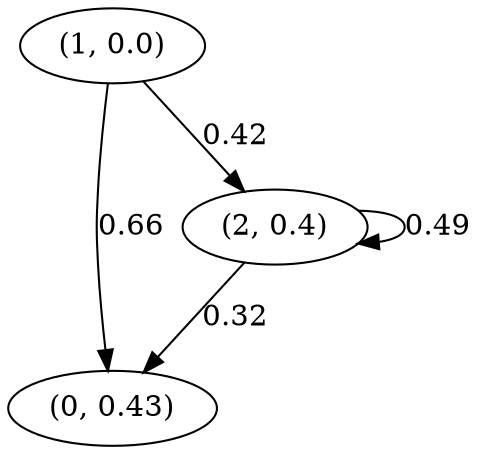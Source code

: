 digraph {
    0 [ label = "(0, 0.43)" ]
    1 [ label = "(1, 0.0)" ]
    2 [ label = "(2, 0.4)" ]
    2 -> 2 [ label = "0.49" ]
    1 -> 0 [ label = "0.66" ]
    2 -> 0 [ label = "0.32" ]
    1 -> 2 [ label = "0.42" ]
}

